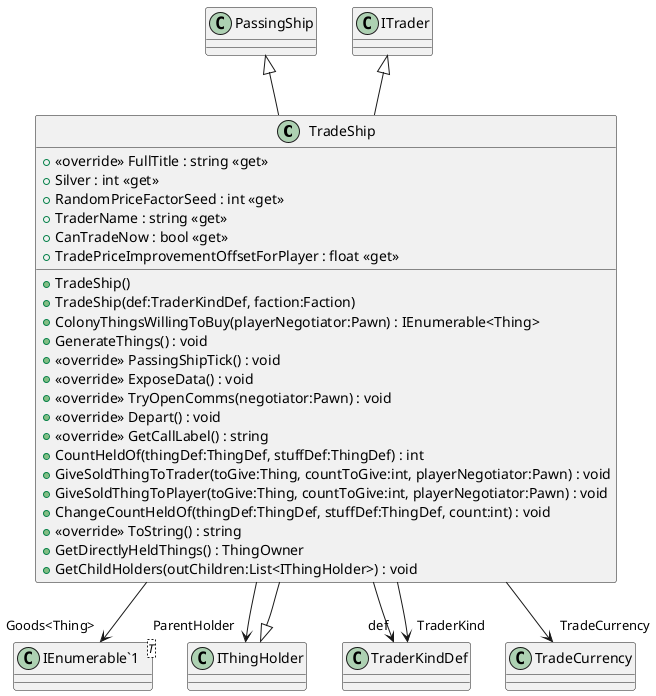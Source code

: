 @startuml
class TradeShip {
    + <<override>> FullTitle : string <<get>>
    + Silver : int <<get>>
    + RandomPriceFactorSeed : int <<get>>
    + TraderName : string <<get>>
    + CanTradeNow : bool <<get>>
    + TradePriceImprovementOffsetForPlayer : float <<get>>
    + TradeShip()
    + TradeShip(def:TraderKindDef, faction:Faction)
    + ColonyThingsWillingToBuy(playerNegotiator:Pawn) : IEnumerable<Thing>
    + GenerateThings() : void
    + <<override>> PassingShipTick() : void
    + <<override>> ExposeData() : void
    + <<override>> TryOpenComms(negotiator:Pawn) : void
    + <<override>> Depart() : void
    + <<override>> GetCallLabel() : string
    + CountHeldOf(thingDef:ThingDef, stuffDef:ThingDef) : int
    + GiveSoldThingToTrader(toGive:Thing, countToGive:int, playerNegotiator:Pawn) : void
    + GiveSoldThingToPlayer(toGive:Thing, countToGive:int, playerNegotiator:Pawn) : void
    + ChangeCountHeldOf(thingDef:ThingDef, stuffDef:ThingDef, count:int) : void
    + <<override>> ToString() : string
    + GetDirectlyHeldThings() : ThingOwner
    + GetChildHolders(outChildren:List<IThingHolder>) : void
}
class "IEnumerable`1"<T> {
}
PassingShip <|-- TradeShip
ITrader <|-- TradeShip
IThingHolder <|-- TradeShip
TradeShip --> "def" TraderKindDef
TradeShip --> "TradeCurrency" TradeCurrency
TradeShip --> "ParentHolder" IThingHolder
TradeShip --> "TraderKind" TraderKindDef
TradeShip --> "Goods<Thing>" "IEnumerable`1"
@enduml
